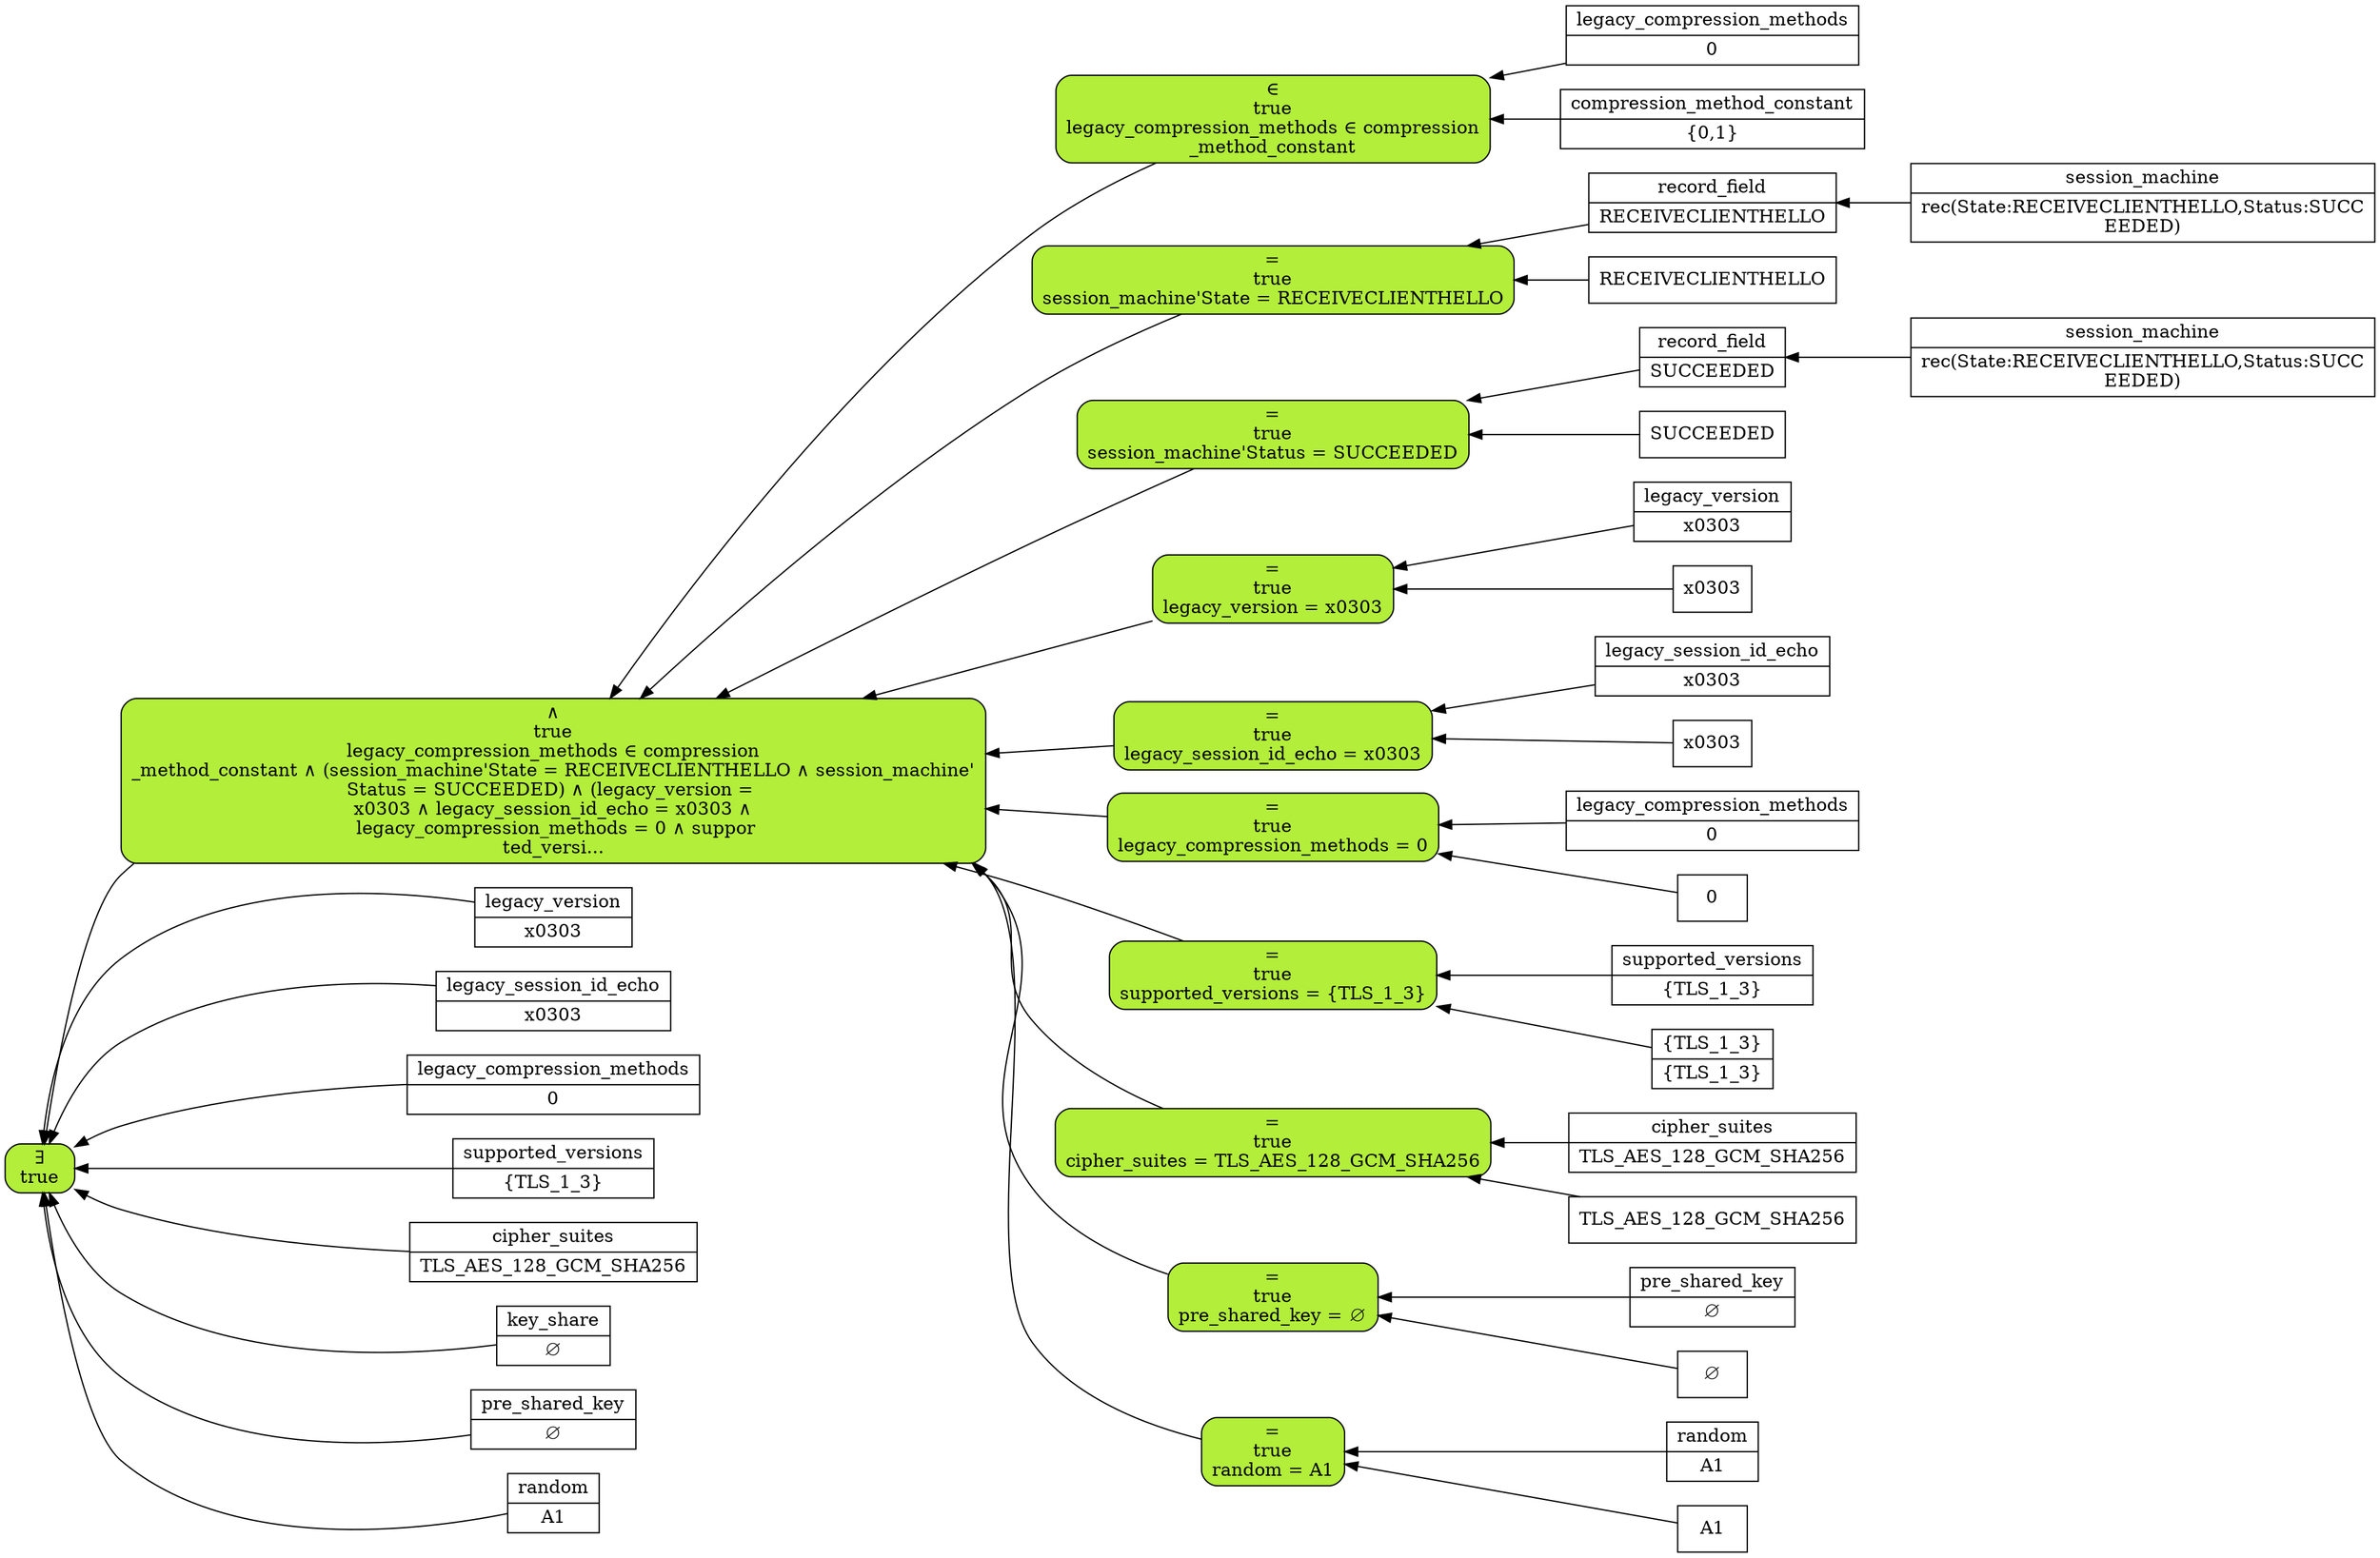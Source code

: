 digraph g {
rankdir=RL;
    Noderoot [label="&exist;\ntrue", shape="rect", fillcolor="olivedrab2", style="filled,rounded"]
    Node1 [label="&and;\ntrue\nlegacy_compression_methods &#8712; compression\n_method_constant &and; (session_machine\'State = RECEIVECLIENTHELLO &and; session_machine\'\nStatus = SUCCEEDED) &and; (legacy_version = \nx0303 &and; legacy_session_id_echo = x0303 &and;\n legacy_compression_methods = 0 &and; suppor\nted_versi...", shape="rect", fillcolor="olivedrab2", style="filled,rounded"]
        Node1 -> Noderoot;
    Node2 [label="&#8712;\ntrue\nlegacy_compression_methods &#8712; compression\n_method_constant", shape="rect", fillcolor="olivedrab2", style="filled,rounded"]
        Node2 -> Node1;
    Node3 [label="legacy_compression_methods|0", shape="record", fillcolor="white", style="filled"]
        Node3 -> Node2;
    Node4 [label="compression_method_constant|\{0,1\}", shape="record", fillcolor="white", style="filled"]
        Node4 -> Node2;
    Node5 [label="=\ntrue\nsession_machine\'State = RECEIVECLIENTHELLO", shape="rect", fillcolor="olivedrab2", style="filled,rounded"]
        Node5 -> Node1;
    Node6 [label="record_field|RECEIVECLIENTHELLO", shape="record", fillcolor="white", style="filled"]
        Node6 -> Node5;
    Node7 [label="session_machine|rec(State:RECEIVECLIENTHELLO,Status:SUCC\nEEDED)", shape="record", fillcolor="white", style="filled"]
        Node7 -> Node6;
    Node8 [label="RECEIVECLIENTHELLO", shape="record", fillcolor="white", style="filled"]
        Node8 -> Node5;
    Node9 [label="=\ntrue\nsession_machine\'Status = SUCCEEDED", shape="rect", fillcolor="olivedrab2", style="filled,rounded"]
        Node9 -> Node1;
    Node10 [label="record_field|SUCCEEDED", shape="record", fillcolor="white", style="filled"]
        Node10 -> Node9;
    Node11 [label="session_machine|rec(State:RECEIVECLIENTHELLO,Status:SUCC\nEEDED)", shape="record", fillcolor="white", style="filled"]
        Node11 -> Node10;
    Node12 [label="SUCCEEDED", shape="record", fillcolor="white", style="filled"]
        Node12 -> Node9;
    Node13 [label="=\ntrue\nlegacy_version = x0303", shape="rect", fillcolor="olivedrab2", style="filled,rounded"]
        Node13 -> Node1;
    Node14 [label="legacy_version|x0303", shape="record", fillcolor="white", style="filled"]
        Node14 -> Node13;
    Node15 [label="x0303", shape="record", fillcolor="white", style="filled"]
        Node15 -> Node13;
    Node16 [label="=\ntrue\nlegacy_session_id_echo = x0303", shape="rect", fillcolor="olivedrab2", style="filled,rounded"]
        Node16 -> Node1;
    Node17 [label="legacy_session_id_echo|x0303", shape="record", fillcolor="white", style="filled"]
        Node17 -> Node16;
    Node18 [label="x0303", shape="record", fillcolor="white", style="filled"]
        Node18 -> Node16;
    Node19 [label="=\ntrue\nlegacy_compression_methods = 0", shape="rect", fillcolor="olivedrab2", style="filled,rounded"]
        Node19 -> Node1;
    Node20 [label="legacy_compression_methods|0", shape="record", fillcolor="white", style="filled"]
        Node20 -> Node19;
    Node21 [label="0", shape="record", fillcolor="white", style="filled"]
        Node21 -> Node19;
    Node22 [label="=\ntrue\nsupported_versions = \{TLS_1_3\}", shape="rect", fillcolor="olivedrab2", style="filled,rounded"]
        Node22 -> Node1;
    Node23 [label="supported_versions|\{TLS_1_3\}", shape="record", fillcolor="white", style="filled"]
        Node23 -> Node22;
    Node24 [label="\{TLS_1_3\}|\{TLS_1_3\}", shape="record", fillcolor="white", style="filled"]
        Node24 -> Node22;
    Node25 [label="=\ntrue\ncipher_suites = TLS_AES_128_GCM_SHA256", shape="rect", fillcolor="olivedrab2", style="filled,rounded"]
        Node25 -> Node1;
    Node26 [label="cipher_suites|TLS_AES_128_GCM_SHA256", shape="record", fillcolor="white", style="filled"]
        Node26 -> Node25;
    Node27 [label="TLS_AES_128_GCM_SHA256", shape="record", fillcolor="white", style="filled"]
        Node27 -> Node25;
    Node28 [label="=\ntrue\npre_shared_key = &empty;", shape="rect", fillcolor="olivedrab2", style="filled,rounded"]
        Node28 -> Node1;
    Node29 [label="pre_shared_key|&empty;", shape="record", fillcolor="white", style="filled"]
        Node29 -> Node28;
    Node30 [label="&empty;", shape="record", fillcolor="white", style="filled"]
        Node30 -> Node28;
    Node31 [label="=\ntrue\nrandom = A1", shape="rect", fillcolor="olivedrab2", style="filled,rounded"]
        Node31 -> Node1;
    Node32 [label="random|A1", shape="record", fillcolor="white", style="filled"]
        Node32 -> Node31;
    Node33 [label="A1", shape="record", fillcolor="white", style="filled"]
        Node33 -> Node31;
    Node34 [label="legacy_version|x0303", shape="record", fillcolor="white", style="filled"]
        Node34 -> Noderoot;
    Node35 [label="legacy_session_id_echo|x0303", shape="record", fillcolor="white", style="filled"]
        Node35 -> Noderoot;
    Node36 [label="legacy_compression_methods|0", shape="record", fillcolor="white", style="filled"]
        Node36 -> Noderoot;
    Node37 [label="supported_versions|\{TLS_1_3\}", shape="record", fillcolor="white", style="filled"]
        Node37 -> Noderoot;
    Node38 [label="cipher_suites|TLS_AES_128_GCM_SHA256", shape="record", fillcolor="white", style="filled"]
        Node38 -> Noderoot;
    Node39 [label="key_share|&empty;", shape="record", fillcolor="white", style="filled"]
        Node39 -> Noderoot;
    Node40 [label="pre_shared_key|&empty;", shape="record", fillcolor="white", style="filled"]
        Node40 -> Noderoot;
    Node41 [label="random|A1", shape="record", fillcolor="white", style="filled"]
        Node41 -> Noderoot;
}

